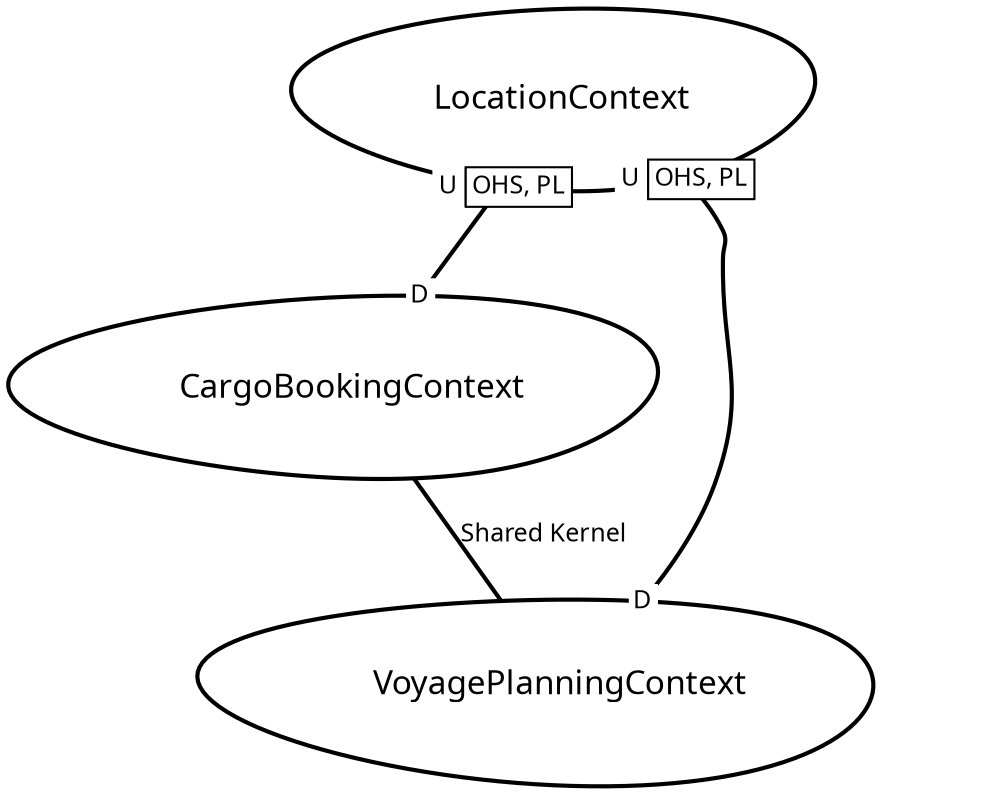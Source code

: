 digraph "ContextMapGraph" {
graph ["imagepath"="/tmp/GraphvizJava"]
"CargoBookingContext" ["margin"="0.3","orientation"="201","shape"="egg","fontsize"="16","style"="bold","label"="CargoBookingContext\n","fontname"="sans-serif"]
"VoyagePlanningContext" ["margin"="0.3","orientation"="316","shape"="egg","fontsize"="16","style"="bold","label"="VoyagePlanningContext\n","fontname"="sans-serif"]
"LocationContext" ["margin"="0.3","orientation"="192","shape"="egg","fontsize"="16","style"="bold","label"="LocationContext\n","fontname"="sans-serif"]
"CargoBookingContext" -> "VoyagePlanningContext" ["fontsize"="12","style"="bold","label"="Shared Kernel","dir"="none","fontname"="sans-serif"]
"LocationContext" -> "VoyagePlanningContext" ["headlabel"=<<table cellspacing="0" cellborder="0" border="0">
<tr><td bgcolor="white">D</td></tr>
</table>>,"labeldistance"="0","fontsize"="12","taillabel"=<<table cellspacing="0" cellborder="1" border="0">
<tr><td bgcolor="white" sides="r">U</td><td sides="trbl" bgcolor="white"><font>OHS, PL</font></td></tr>
</table>>,"style"="bold","label"="                                        ","dir"="none","fontname"="sans-serif"]
"LocationContext" -> "CargoBookingContext" ["headlabel"=<<table cellspacing="0" cellborder="0" border="0">
<tr><td bgcolor="white">D</td></tr>
</table>>,"labeldistance"="0","fontsize"="12","taillabel"=<<table cellspacing="0" cellborder="1" border="0">
<tr><td bgcolor="white" sides="r">U</td><td sides="trbl" bgcolor="white"><font>OHS, PL</font></td></tr>
</table>>,"style"="bold","label"="                                        ","dir"="none","fontname"="sans-serif"]
}